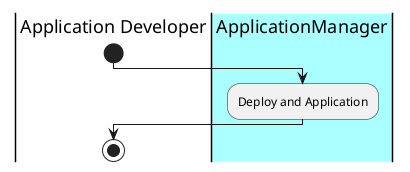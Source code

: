@startuml
|Application Developer|
start
|#aaffff|ApplicationManager|
:Deploy and Application;
|Application Developer|
stop
@enduml
